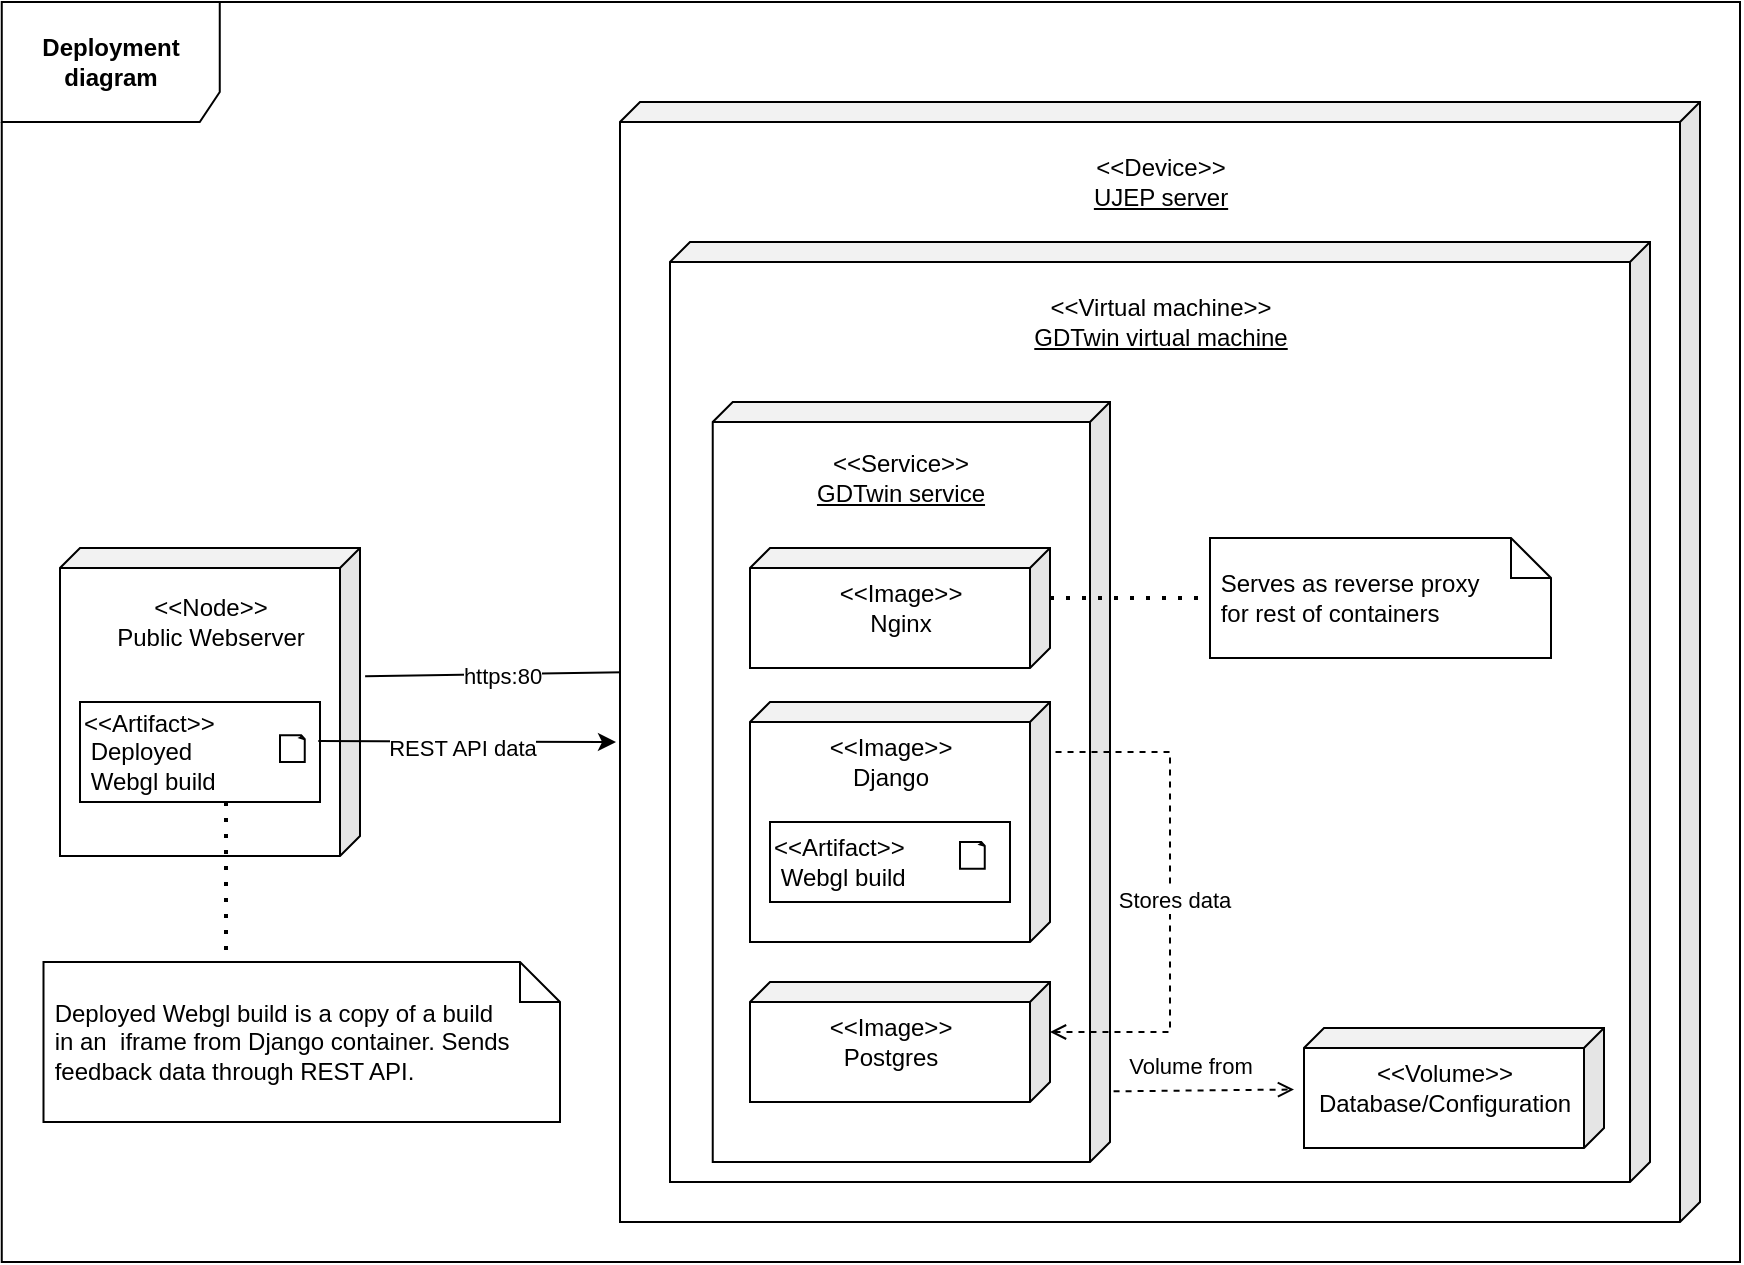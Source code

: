 <mxfile version="24.6.4" type="device">
  <diagram name="Stránka-1" id="_8IOg7pSY4LDhnt3MVjc">
    <mxGraphModel dx="1434" dy="844" grid="1" gridSize="10" guides="1" tooltips="1" connect="1" arrows="1" fold="1" page="1" pageScale="1" pageWidth="827" pageHeight="1169" math="0" shadow="0">
      <root>
        <mxCell id="0" />
        <mxCell id="1" parent="0" />
        <mxCell id="hwOO48WI-0XrSRvvIXi3-33" value="" style="group" parent="1" vertex="1" connectable="0">
          <mxGeometry x="40" y="313" width="150" height="154" as="geometry" />
        </mxCell>
        <mxCell id="hwOO48WI-0XrSRvvIXi3-25" value="" style="shape=cube;whiteSpace=wrap;html=1;boundedLbl=1;backgroundOutline=1;darkOpacity=0.05;darkOpacity2=0.1;flipV=0;flipH=1;size=10;" parent="hwOO48WI-0XrSRvvIXi3-33" vertex="1">
          <mxGeometry width="150" height="154" as="geometry" />
        </mxCell>
        <mxCell id="hwOO48WI-0XrSRvvIXi3-26" value="&amp;lt;&amp;lt;Node&amp;gt;&amp;gt;&lt;br&gt;Public&lt;span style=&quot;background-color: initial;&quot;&gt;&amp;nbsp;Webserver&lt;/span&gt;" style="text;html=1;align=center;verticalAlign=middle;resizable=0;points=[];autosize=1;strokeColor=none;fillColor=none;" parent="hwOO48WI-0XrSRvvIXi3-33" vertex="1">
          <mxGeometry x="15" y="16.778" width="120" height="40" as="geometry" />
        </mxCell>
        <mxCell id="m8l0LJMs6shDdEdT_VAD-6" value="" style="group" parent="hwOO48WI-0XrSRvvIXi3-33" vertex="1" connectable="0">
          <mxGeometry x="10" y="87" width="120" height="40" as="geometry" />
        </mxCell>
        <mxCell id="m8l0LJMs6shDdEdT_VAD-7" value="&lt;div&gt;&amp;lt;&amp;lt;Artifact&amp;gt;&amp;gt;&lt;/div&gt;&amp;nbsp;Deployed &lt;br&gt;&amp;nbsp;Webgl build" style="rounded=0;whiteSpace=wrap;html=1;align=left;container=1;" parent="m8l0LJMs6shDdEdT_VAD-6" vertex="1">
          <mxGeometry y="-10" width="120" height="50" as="geometry">
            <mxRectangle width="110" height="40" as="alternateBounds" />
          </mxGeometry>
        </mxCell>
        <mxCell id="m8l0LJMs6shDdEdT_VAD-8" value="" style="whiteSpace=wrap;html=1;shape=mxgraph.basic.document" parent="m8l0LJMs6shDdEdT_VAD-6" vertex="1">
          <mxGeometry x="100" y="6.67" width="12.5" height="13.33" as="geometry" />
        </mxCell>
        <mxCell id="hwOO48WI-0XrSRvvIXi3-39" value="" style="endArrow=none;html=1;rounded=0;entryX=0;entryY=0;entryDx=150;entryDy=55;entryPerimeter=0;exitX=-0.017;exitY=0.416;exitDx=0;exitDy=0;exitPerimeter=0;" parent="1" source="hwOO48WI-0XrSRvvIXi3-25" edge="1">
          <mxGeometry width="50" height="50" relative="1" as="geometry">
            <mxPoint x="580" y="480" as="sourcePoint" />
            <mxPoint x="330" y="375" as="targetPoint" />
          </mxGeometry>
        </mxCell>
        <mxCell id="hwOO48WI-0XrSRvvIXi3-47" value="https:80" style="edgeLabel;html=1;align=center;verticalAlign=middle;resizable=0;points=[];" parent="hwOO48WI-0XrSRvvIXi3-39" vertex="1" connectable="0">
          <mxGeometry x="-0.012" y="-1" relative="1" as="geometry">
            <mxPoint as="offset" />
          </mxGeometry>
        </mxCell>
        <mxCell id="m8l0LJMs6shDdEdT_VAD-4" value="" style="endArrow=classic;html=1;rounded=0;exitX=0.993;exitY=0.39;exitDx=0;exitDy=0;exitPerimeter=0;" parent="1" source="m8l0LJMs6shDdEdT_VAD-7" edge="1">
          <mxGeometry width="50" height="50" relative="1" as="geometry">
            <mxPoint x="190" y="410" as="sourcePoint" />
            <mxPoint x="318" y="410" as="targetPoint" />
          </mxGeometry>
        </mxCell>
        <mxCell id="m8l0LJMs6shDdEdT_VAD-5" value="REST API data" style="edgeLabel;html=1;align=center;verticalAlign=middle;resizable=0;points=[];" parent="m8l0LJMs6shDdEdT_VAD-4" vertex="1" connectable="0">
          <mxGeometry x="-0.036" y="-3" relative="1" as="geometry">
            <mxPoint as="offset" />
          </mxGeometry>
        </mxCell>
        <mxCell id="m8l0LJMs6shDdEdT_VAD-9" value="&amp;nbsp;Deployed Webgl build is a copy of a build &lt;br&gt;&amp;nbsp;in an&amp;nbsp; iframe from Django container. Sends&amp;nbsp; &amp;nbsp;feedback data through REST API." style="shape=note;size=20;whiteSpace=wrap;html=1;align=left;" parent="1" vertex="1">
          <mxGeometry x="31.75" y="520" width="258.25" height="80" as="geometry" />
        </mxCell>
        <mxCell id="m8l0LJMs6shDdEdT_VAD-10" value="" style="endArrow=none;dashed=1;html=1;dashPattern=1 3;strokeWidth=2;rounded=0;" parent="1" edge="1">
          <mxGeometry width="50" height="50" relative="1" as="geometry">
            <mxPoint x="123" y="440" as="sourcePoint" />
            <mxPoint x="123" y="516" as="targetPoint" />
          </mxGeometry>
        </mxCell>
        <mxCell id="m8l0LJMs6shDdEdT_VAD-18" value="" style="shape=cube;whiteSpace=wrap;html=1;boundedLbl=1;backgroundOutline=1;darkOpacity=0.05;darkOpacity2=0.1;flipV=0;flipH=1;size=10;" parent="1" vertex="1">
          <mxGeometry x="320" y="90" width="540" height="560" as="geometry" />
        </mxCell>
        <mxCell id="m8l0LJMs6shDdEdT_VAD-19" value="&amp;lt;&amp;lt;Device&amp;gt;&amp;gt;&lt;div&gt;&lt;u&gt;UJEP server&lt;/u&gt;&lt;/div&gt;" style="text;html=1;align=center;verticalAlign=middle;resizable=0;points=[];autosize=1;strokeColor=none;fillColor=none;" parent="1" vertex="1">
          <mxGeometry x="544.998" y="109.999" width="90" height="40" as="geometry" />
        </mxCell>
        <mxCell id="m8l0LJMs6shDdEdT_VAD-21" value="" style="shape=cube;whiteSpace=wrap;html=1;boundedLbl=1;backgroundOutline=1;darkOpacity=0.05;darkOpacity2=0.1;flipV=0;flipH=1;size=10;" parent="1" vertex="1">
          <mxGeometry x="345" y="160" width="490" height="470" as="geometry" />
        </mxCell>
        <mxCell id="m8l0LJMs6shDdEdT_VAD-22" value="&amp;lt;&amp;lt;Virtual machine&amp;gt;&amp;gt;&lt;div&gt;&lt;u&gt;GDTwin virtual machine&lt;/u&gt;&lt;/div&gt;" style="text;html=1;align=center;verticalAlign=middle;resizable=0;points=[];autosize=1;strokeColor=none;fillColor=none;" parent="1" vertex="1">
          <mxGeometry x="514.997" y="179.997" width="150" height="40" as="geometry" />
        </mxCell>
        <mxCell id="m8l0LJMs6shDdEdT_VAD-11" value="" style="shape=cube;whiteSpace=wrap;html=1;boundedLbl=1;backgroundOutline=1;darkOpacity=0.05;darkOpacity2=0.1;flipV=0;flipH=1;size=10;" parent="1" vertex="1">
          <mxGeometry x="366.37" y="240" width="198.63" height="380" as="geometry" />
        </mxCell>
        <mxCell id="m8l0LJMs6shDdEdT_VAD-12" value="&amp;lt;&amp;lt;Service&amp;gt;&amp;gt;&lt;div&gt;&lt;u&gt;GDTwin service&lt;/u&gt;&lt;/div&gt;" style="text;html=1;align=center;verticalAlign=middle;resizable=0;points=[];autosize=1;strokeColor=none;fillColor=none;" parent="1" vertex="1">
          <mxGeometry x="405.005" y="257.561" width="110" height="40" as="geometry" />
        </mxCell>
        <mxCell id="m8l0LJMs6shDdEdT_VAD-13" value="" style="group" parent="1" vertex="1" connectable="0">
          <mxGeometry x="385" y="313" width="150" height="60" as="geometry" />
        </mxCell>
        <mxCell id="m8l0LJMs6shDdEdT_VAD-24" value="" style="group" parent="m8l0LJMs6shDdEdT_VAD-13" vertex="1" connectable="0">
          <mxGeometry width="150" height="60" as="geometry" />
        </mxCell>
        <mxCell id="m8l0LJMs6shDdEdT_VAD-14" value="&lt;span style=&quot;color: rgba(0, 0, 0, 0); font-family: monospace; font-size: 0px; text-align: start; text-wrap: nowrap;&quot;&gt;%3CmxGraphModel%3E%3Croot%3E%3CmxCell%20id%3D%220%22%2F%3E%3CmxCell%20id%3D%221%22%20parent%3D%220%22%2F%3E%3CmxCell%20id%3D%222%22%20value%3D%22%22%20style%3D%22group%22%20vertex%3D%221%22%20connectable%3D%220%22%20parent%3D%221%22%3E%3CmxGeometry%20x%3D%2250%22%20y%3D%22640%22%20width%3D%22610%22%20height%3D%22510%22%20as%3D%22geometry%22%2F%3E%3C%2FmxCell%3E%3CmxCell%20id%3D%223%22%20value%3D%22%22%20style%3D%22shape%3Dcube%3BwhiteSpace%3Dwrap%3Bhtml%3D1%3BboundedLbl%3D1%3BbackgroundOutline%3D1%3BdarkOpacity%3D0.05%3BdarkOpacity2%3D0.1%3BflipV%3D0%3BflipH%3D1%3Bsize%3D10%3B%22%20vertex%3D%221%22%20parent%3D%222%22%3E%3CmxGeometry%20width%3D%22610%22%20height%3D%22510.0%22%20as%3D%22geometry%22%2F%3E%3C%2FmxCell%3E%3CmxCell%20id%3D%224%22%20value%3D%22%26amp%3Blt%3B%26amp%3Blt%3BDevice%26amp%3Bgt%3B%26amp%3Bgt%3B%26lt%3Bdiv%26gt%3BUJEP%20server%26lt%3B%2Fdiv%26gt%3B%22%20style%3D%22text%3Bhtml%3D1%3Balign%3Dcenter%3BverticalAlign%3Dmiddle%3Bresizable%3D0%3Bpoints%3D%5B%5D%3Bautosize%3D1%3BstrokeColor%3Dnone%3BfillColor%3Dnone%3B%22%20vertex%3D%221%22%20parent%3D%222%22%3E%3CmxGeometry%20x%3D%22259.998%22%20y%3D%2219.998%22%20width%3D%2290%22%20height%3D%2240%22%20as%3D%22geometry%22%2F%3E%3C%2FmxCell%3E%3C%2Froot%3E%3C%2FmxGraphModel%3E&lt;/span&gt;" style="shape=cube;whiteSpace=wrap;html=1;boundedLbl=1;backgroundOutline=1;darkOpacity=0.05;darkOpacity2=0.1;flipV=0;flipH=1;size=10;" parent="m8l0LJMs6shDdEdT_VAD-24" vertex="1">
          <mxGeometry width="150" height="60" as="geometry" />
        </mxCell>
        <mxCell id="m8l0LJMs6shDdEdT_VAD-15" value="&amp;lt;&amp;lt;Image&amp;gt;&amp;gt;&lt;div&gt;Nginx&lt;/div&gt;" style="text;html=1;align=center;verticalAlign=middle;resizable=0;points=[];autosize=1;strokeColor=none;fillColor=none;" parent="m8l0LJMs6shDdEdT_VAD-24" vertex="1">
          <mxGeometry x="35" y="10" width="80" height="40" as="geometry" />
        </mxCell>
        <mxCell id="m8l0LJMs6shDdEdT_VAD-25" value="&lt;span style=&quot;color: rgba(0, 0, 0, 0); font-family: monospace; font-size: 0px; text-align: start; text-wrap: nowrap;&quot;&gt;%3CmxGraphModel%3E%3Croot%3E%3CmxCell%20id%3D%220%22%2F%3E%3CmxCell%20id%3D%221%22%20parent%3D%220%22%2F%3E%3CmxCell%20id%3D%222%22%20value%3D%22%22%20style%3D%22group%22%20vertex%3D%221%22%20connectable%3D%220%22%20parent%3D%221%22%3E%3CmxGeometry%20x%3D%2250%22%20y%3D%22640%22%20width%3D%22610%22%20height%3D%22510%22%20as%3D%22geometry%22%2F%3E%3C%2FmxCell%3E%3CmxCell%20id%3D%223%22%20value%3D%22%22%20style%3D%22shape%3Dcube%3BwhiteSpace%3Dwrap%3Bhtml%3D1%3BboundedLbl%3D1%3BbackgroundOutline%3D1%3BdarkOpacity%3D0.05%3BdarkOpacity2%3D0.1%3BflipV%3D0%3BflipH%3D1%3Bsize%3D10%3B%22%20vertex%3D%221%22%20parent%3D%222%22%3E%3CmxGeometry%20width%3D%22610%22%20height%3D%22510.0%22%20as%3D%22geometry%22%2F%3E%3C%2FmxCell%3E%3CmxCell%20id%3D%224%22%20value%3D%22%26amp%3Blt%3B%26amp%3Blt%3BDevice%26amp%3Bgt%3B%26amp%3Bgt%3B%26lt%3Bdiv%26gt%3BUJEP%20server%26lt%3B%2Fdiv%26gt%3B%22%20style%3D%22text%3Bhtml%3D1%3Balign%3Dcenter%3BverticalAlign%3Dmiddle%3Bresizable%3D0%3Bpoints%3D%5B%5D%3Bautosize%3D1%3BstrokeColor%3Dnone%3BfillColor%3Dnone%3B%22%20vertex%3D%221%22%20parent%3D%222%22%3E%3CmxGeometry%20x%3D%22259.998%22%20y%3D%2219.998%22%20width%3D%2290%22%20height%3D%2240%22%20as%3D%22geometry%22%2F%3E%3C%2FmxCell%3E%3C%2Froot%3E%3C%2FmxGraphModel%3E&lt;/span&gt;" style="shape=cube;whiteSpace=wrap;html=1;boundedLbl=1;backgroundOutline=1;darkOpacity=0.05;darkOpacity2=0.1;flipV=0;flipH=1;size=10;" parent="1" vertex="1">
          <mxGeometry x="385" y="390" width="150" height="120" as="geometry" />
        </mxCell>
        <mxCell id="m8l0LJMs6shDdEdT_VAD-26" value="&amp;lt;&amp;lt;Image&amp;gt;&amp;gt;&lt;div&gt;Django&lt;/div&gt;" style="text;html=1;align=center;verticalAlign=middle;resizable=0;points=[];autosize=1;strokeColor=none;fillColor=none;" parent="1" vertex="1">
          <mxGeometry x="415" y="400" width="80" height="40" as="geometry" />
        </mxCell>
        <mxCell id="m8l0LJMs6shDdEdT_VAD-27" value="&lt;span style=&quot;color: rgba(0, 0, 0, 0); font-family: monospace; font-size: 0px; text-align: start; text-wrap: nowrap;&quot;&gt;%3CmxGraphModel%3E%3Croot%3E%3CmxCell%20id%3D%220%22%2F%3E%3CmxCell%20id%3D%221%22%20parent%3D%220%22%2F%3E%3CmxCell%20id%3D%222%22%20value%3D%22%22%20style%3D%22group%22%20vertex%3D%221%22%20connectable%3D%220%22%20parent%3D%221%22%3E%3CmxGeometry%20x%3D%2250%22%20y%3D%22640%22%20width%3D%22610%22%20height%3D%22510%22%20as%3D%22geometry%22%2F%3E%3C%2FmxCell%3E%3CmxCell%20id%3D%223%22%20value%3D%22%22%20style%3D%22shape%3Dcube%3BwhiteSpace%3Dwrap%3Bhtml%3D1%3BboundedLbl%3D1%3BbackgroundOutline%3D1%3BdarkOpacity%3D0.05%3BdarkOpacity2%3D0.1%3BflipV%3D0%3BflipH%3D1%3Bsize%3D10%3B%22%20vertex%3D%221%22%20parent%3D%222%22%3E%3CmxGeometry%20width%3D%22610%22%20height%3D%22510.0%22%20as%3D%22geometry%22%2F%3E%3C%2FmxCell%3E%3CmxCell%20id%3D%224%22%20value%3D%22%26amp%3Blt%3B%26amp%3Blt%3BDevice%26amp%3Bgt%3B%26amp%3Bgt%3B%26lt%3Bdiv%26gt%3BUJEP%20server%26lt%3B%2Fdiv%26gt%3B%22%20style%3D%22text%3Bhtml%3D1%3Balign%3Dcenter%3BverticalAlign%3Dmiddle%3Bresizable%3D0%3Bpoints%3D%5B%5D%3Bautosize%3D1%3BstrokeColor%3Dnone%3BfillColor%3Dnone%3B%22%20vertex%3D%221%22%20parent%3D%222%22%3E%3CmxGeometry%20x%3D%22259.998%22%20y%3D%2219.998%22%20width%3D%2290%22%20height%3D%2240%22%20as%3D%22geometry%22%2F%3E%3C%2FmxCell%3E%3C%2Froot%3E%3C%2FmxGraphModel%3E&lt;/span&gt;" style="shape=cube;whiteSpace=wrap;html=1;boundedLbl=1;backgroundOutline=1;darkOpacity=0.05;darkOpacity2=0.1;flipV=0;flipH=1;size=10;" parent="1" vertex="1">
          <mxGeometry x="385" y="530" width="150" height="60" as="geometry" />
        </mxCell>
        <mxCell id="m8l0LJMs6shDdEdT_VAD-28" value="&amp;lt;&amp;lt;Image&amp;gt;&amp;gt;&lt;div&gt;Postgres&lt;/div&gt;" style="text;html=1;align=center;verticalAlign=middle;resizable=0;points=[];autosize=1;strokeColor=none;fillColor=none;" parent="1" vertex="1">
          <mxGeometry x="415" y="540" width="80" height="40" as="geometry" />
        </mxCell>
        <mxCell id="m8l0LJMs6shDdEdT_VAD-29" value="&lt;span style=&quot;color: rgba(0, 0, 0, 0); font-family: monospace; font-size: 0px; text-align: start; text-wrap: nowrap;&quot;&gt;%3CmxGraphModel%3E%3Croot%3E%3CmxCell%20id%3D%220%22%2F%3E%3CmxCell%20id%3D%221%22%20parent%3D%220%22%2F%3E%3CmxCell%20id%3D%222%22%20value%3D%22%22%20style%3D%22group%22%20vertex%3D%221%22%20connectable%3D%220%22%20parent%3D%221%22%3E%3CmxGeometry%20x%3D%2250%22%20y%3D%22640%22%20width%3D%22610%22%20height%3D%22510%22%20as%3D%22geometry%22%2F%3E%3C%2FmxCell%3E%3CmxCell%20id%3D%223%22%20value%3D%22%22%20style%3D%22shape%3Dcube%3BwhiteSpace%3Dwrap%3Bhtml%3D1%3BboundedLbl%3D1%3BbackgroundOutline%3D1%3BdarkOpacity%3D0.05%3BdarkOpacity2%3D0.1%3BflipV%3D0%3BflipH%3D1%3Bsize%3D10%3B%22%20vertex%3D%221%22%20parent%3D%222%22%3E%3CmxGeometry%20width%3D%22610%22%20height%3D%22510.0%22%20as%3D%22geometry%22%2F%3E%3C%2FmxCell%3E%3CmxCell%20id%3D%224%22%20value%3D%22%26amp%3Blt%3B%26amp%3Blt%3BDevice%26amp%3Bgt%3B%26amp%3Bgt%3B%26lt%3Bdiv%26gt%3BUJEP%20server%26lt%3B%2Fdiv%26gt%3B%22%20style%3D%22text%3Bhtml%3D1%3Balign%3Dcenter%3BverticalAlign%3Dmiddle%3Bresizable%3D0%3Bpoints%3D%5B%5D%3Bautosize%3D1%3BstrokeColor%3Dnone%3BfillColor%3Dnone%3B%22%20vertex%3D%221%22%20parent%3D%222%22%3E%3CmxGeometry%20x%3D%22259.998%22%20y%3D%2219.998%22%20width%3D%2290%22%20height%3D%2240%22%20as%3D%22geometry%22%2F%3E%3C%2FmxCell%3E%3C%2Froot%3E%3C%2FmxGraphModel%3E&lt;/span&gt;" style="shape=cube;whiteSpace=wrap;html=1;boundedLbl=1;backgroundOutline=1;darkOpacity=0.05;darkOpacity2=0.1;flipV=0;flipH=1;size=10;" parent="1" vertex="1">
          <mxGeometry x="662" y="553" width="150" height="60" as="geometry" />
        </mxCell>
        <mxCell id="m8l0LJMs6shDdEdT_VAD-30" value="&amp;lt;&amp;lt;Volume&amp;gt;&amp;gt;&lt;div&gt;Database/Configuration&lt;/div&gt;" style="text;html=1;align=center;verticalAlign=middle;resizable=0;points=[];autosize=1;strokeColor=none;fillColor=none;" parent="1" vertex="1">
          <mxGeometry x="657" y="563" width="150" height="40" as="geometry" />
        </mxCell>
        <mxCell id="m8l0LJMs6shDdEdT_VAD-32" value="" style="endArrow=none;dashed=1;html=1;rounded=0;entryX=0;entryY=0;entryDx=0;entryDy=25;entryPerimeter=0;exitX=0;exitY=0;exitDx=0;exitDy=25;exitPerimeter=0;startArrow=open;startFill=0;" parent="1" source="m8l0LJMs6shDdEdT_VAD-27" target="m8l0LJMs6shDdEdT_VAD-25" edge="1">
          <mxGeometry width="50" height="50" relative="1" as="geometry">
            <mxPoint x="925" y="378" as="sourcePoint" />
            <mxPoint x="435" y="378" as="targetPoint" />
            <Array as="points">
              <mxPoint x="595" y="555" />
              <mxPoint x="595" y="415" />
            </Array>
          </mxGeometry>
        </mxCell>
        <mxCell id="m8l0LJMs6shDdEdT_VAD-33" value="Stores data" style="edgeLabel;html=1;align=center;verticalAlign=middle;resizable=0;points=[];" parent="m8l0LJMs6shDdEdT_VAD-32" vertex="1" connectable="0">
          <mxGeometry x="-0.032" y="-2" relative="1" as="geometry">
            <mxPoint as="offset" />
          </mxGeometry>
        </mxCell>
        <mxCell id="m8l0LJMs6shDdEdT_VAD-34" value="" style="endArrow=open;dashed=1;html=1;rounded=0;exitX=-0.009;exitY=0.907;exitDx=0;exitDy=0;exitPerimeter=0;startArrow=none;startFill=0;endFill=0;" parent="1" source="m8l0LJMs6shDdEdT_VAD-11" target="m8l0LJMs6shDdEdT_VAD-30" edge="1">
          <mxGeometry width="50" height="50" relative="1" as="geometry">
            <mxPoint x="505" y="438" as="sourcePoint" />
            <mxPoint x="555" y="388" as="targetPoint" />
          </mxGeometry>
        </mxCell>
        <mxCell id="m8l0LJMs6shDdEdT_VAD-35" value="Volume from" style="edgeLabel;html=1;align=center;verticalAlign=middle;resizable=0;points=[];" parent="m8l0LJMs6shDdEdT_VAD-34" vertex="1" connectable="0">
          <mxGeometry x="-0.387" y="3" relative="1" as="geometry">
            <mxPoint x="10" y="-10" as="offset" />
          </mxGeometry>
        </mxCell>
        <mxCell id="m8l0LJMs6shDdEdT_VAD-36" value="&amp;nbsp;Serves as reverse proxy &lt;br&gt;&amp;nbsp;for rest of containers" style="shape=note;size=20;whiteSpace=wrap;html=1;align=left;" parent="1" vertex="1">
          <mxGeometry x="615" y="308" width="170.5" height="60" as="geometry" />
        </mxCell>
        <mxCell id="m8l0LJMs6shDdEdT_VAD-37" value="" style="endArrow=none;dashed=1;html=1;dashPattern=1 3;strokeWidth=2;rounded=0;entryX=0;entryY=0.5;entryDx=0;entryDy=0;entryPerimeter=0;exitX=0;exitY=0;exitDx=0;exitDy=25;exitPerimeter=0;" parent="1" source="m8l0LJMs6shDdEdT_VAD-14" target="m8l0LJMs6shDdEdT_VAD-36" edge="1">
          <mxGeometry width="50" height="50" relative="1" as="geometry">
            <mxPoint x="435" y="288" as="sourcePoint" />
            <mxPoint x="485" y="238" as="targetPoint" />
          </mxGeometry>
        </mxCell>
        <mxCell id="m8l0LJMs6shDdEdT_VAD-38" value="&lt;div&gt;&amp;lt;&amp;lt;Artifact&amp;gt;&amp;gt;&lt;/div&gt;&amp;nbsp;Webgl build" style="rounded=0;whiteSpace=wrap;html=1;align=left;container=1;" parent="1" vertex="1">
          <mxGeometry x="395" y="450" width="120" height="40" as="geometry">
            <mxRectangle width="110" height="40" as="alternateBounds" />
          </mxGeometry>
        </mxCell>
        <mxCell id="hwOO48WI-0XrSRvvIXi3-41" value="" style="whiteSpace=wrap;html=1;shape=mxgraph.basic.document" parent="m8l0LJMs6shDdEdT_VAD-38" vertex="1">
          <mxGeometry x="95" y="10" width="12.5" height="13.33" as="geometry" />
        </mxCell>
        <mxCell id="lTt1xVxM45E6Th5Yihx1-1" value="&lt;b&gt;Deployment diagram&lt;/b&gt;" style="shape=umlFrame;whiteSpace=wrap;html=1;pointerEvents=0;width=109;height=60;" vertex="1" parent="1">
          <mxGeometry x="10.88" y="40" width="869.12" height="630" as="geometry" />
        </mxCell>
      </root>
    </mxGraphModel>
  </diagram>
</mxfile>
